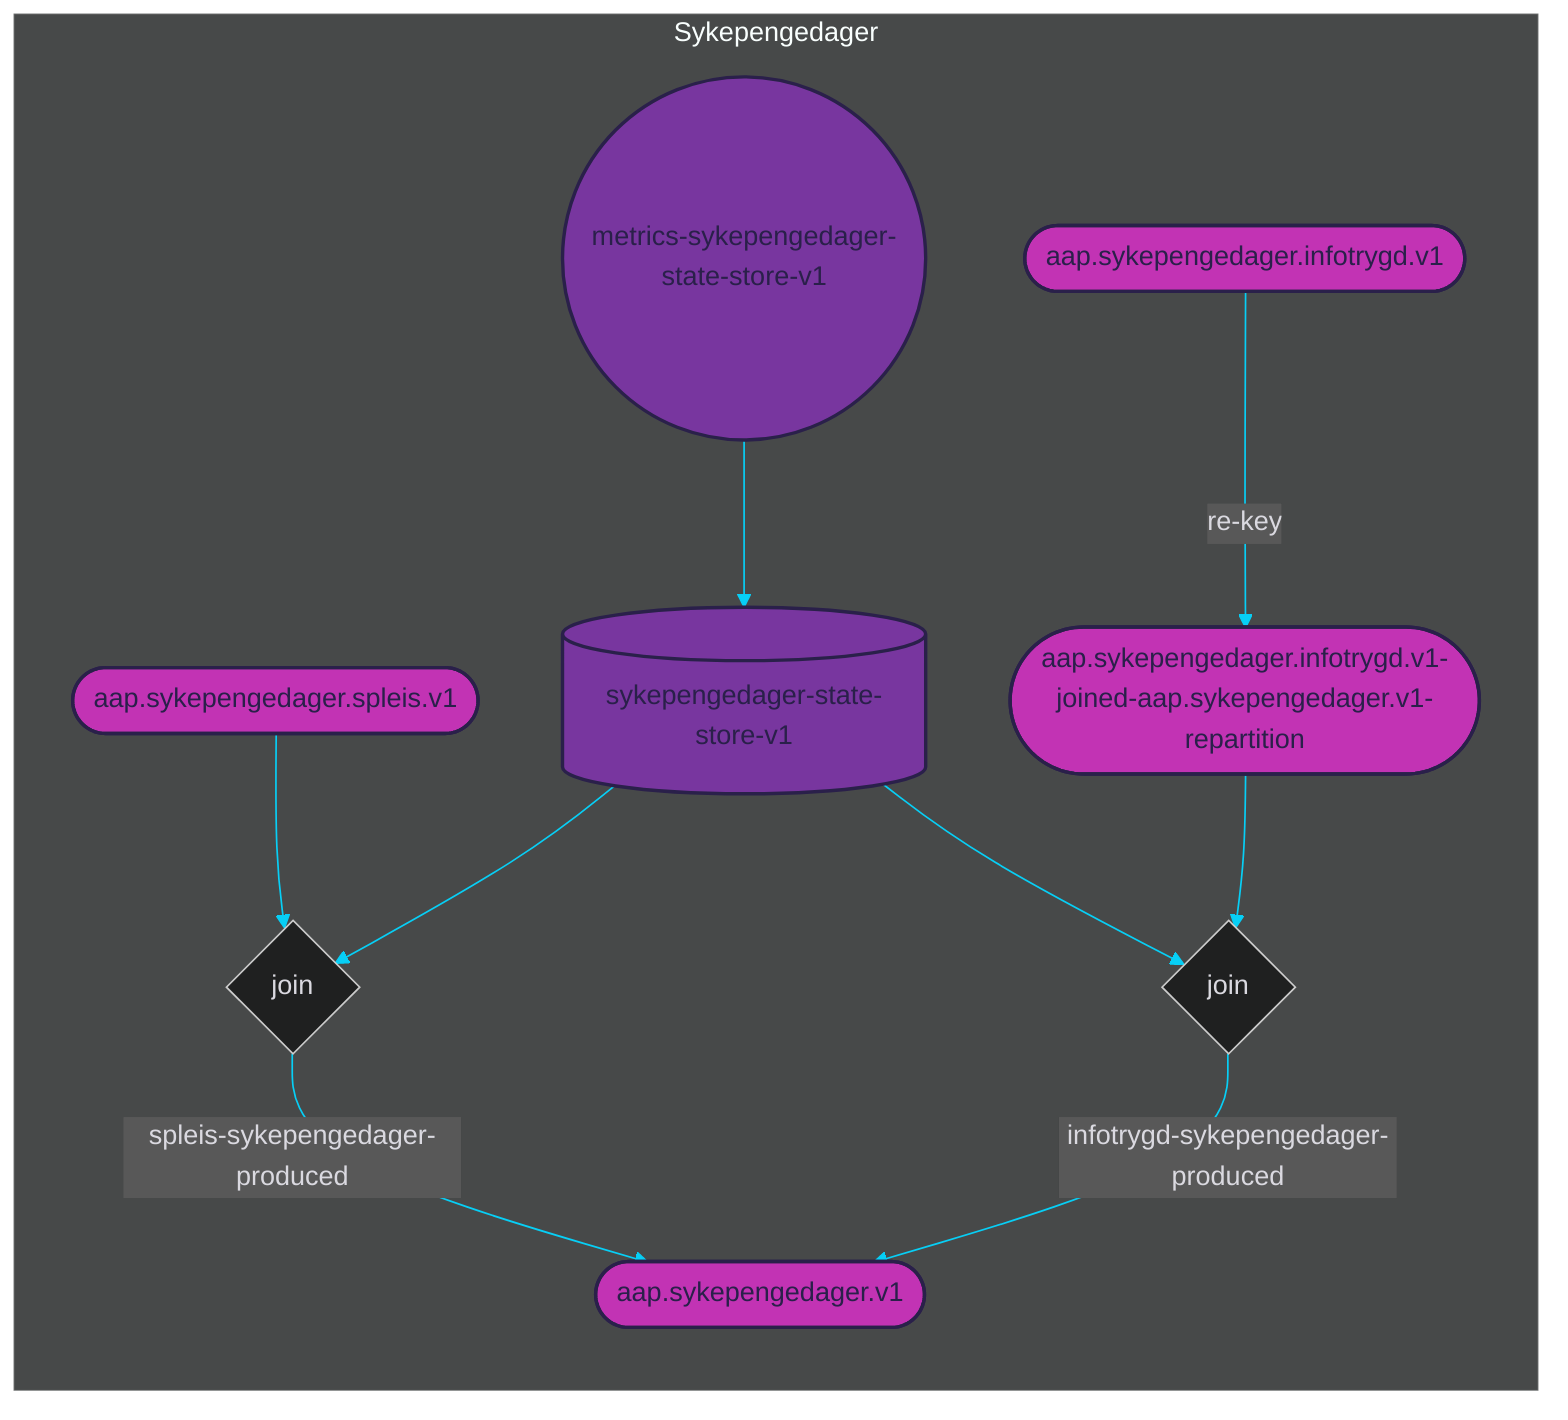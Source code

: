 %%{init: {'theme': 'dark', 'themeVariables': { 'primaryColor': '#07cff6', 'textColor': '#dad9e0', 'lineColor': '#07cff6'}}}%%

graph LR

subgraph Sykepengedager
    %% TOPICS
    aap.sykepengedager.spleis.v1([aap.sykepengedager.spleis.v1])
	aap.sykepengedager.infotrygd.v1-joined-aap.sykepengedager.v1-repartition([aap.sykepengedager.infotrygd.v1-joined-aap.sykepengedager.v1-repartition])
	aap.sykepengedager.v1([aap.sykepengedager.v1])
	aap.sykepengedager.infotrygd.v1([aap.sykepengedager.infotrygd.v1])
    
    %% JOINS
    join-0{join}
	join-1{join}
    
    %% STATE STORES
    sykepengedager-state-store-v1[(sykepengedager-state-store-v1)]
    
    %% PROCESSOR API JOBS
    metrics-sykepengedager-state-store-v1((metrics-sykepengedager-state-store-v1))
    
    %% JOIN STREAMS
    aap.sykepengedager.infotrygd.v1-joined-aap.sykepengedager.v1-repartition --> join-0
	sykepengedager-state-store-v1 --> join-0
	join-0 --> |infotrygd-sykepengedager-produced| aap.sykepengedager.v1
	aap.sykepengedager.spleis.v1 --> join-1
	sykepengedager-state-store-v1 --> join-1
	join-1 --> |spleis-sykepengedager-produced| aap.sykepengedager.v1
    
    %% JOB STREAMS
    metrics-sykepengedager-state-store-v1 --> sykepengedager-state-store-v1
    
    %% REPARTITION STREAMS
    aap.sykepengedager.infotrygd.v1 --> |re-key| aap.sykepengedager.infotrygd.v1-joined-aap.sykepengedager.v1-repartition
end

%% COLORS
%% light    #dad9e0
%% purple   #78369f
%% pink     #c233b4
%% dark     #2a204a
%% blue     #07cff6

%% STYLES
style aap.sykepengedager.spleis.v1 fill:#c233b4, stroke:#2a204a, stroke-width:2px, color:#2a204a
style aap.sykepengedager.infotrygd.v1-joined-aap.sykepengedager.v1-repartition fill:#c233b4, stroke:#2a204a, stroke-width:2px, color:#2a204a
style aap.sykepengedager.v1 fill:#c233b4, stroke:#2a204a, stroke-width:2px, color:#2a204a
style aap.sykepengedager.infotrygd.v1 fill:#c233b4, stroke:#2a204a, stroke-width:2px, color:#2a204a
style sykepengedager-state-store-v1 fill:#78369f, stroke:#2a204a, stroke-width:2px, color:#2a204a
style metrics-sykepengedager-state-store-v1 fill:#78369f, stroke:#2a204a, stroke-width:2px, color:#2a204a